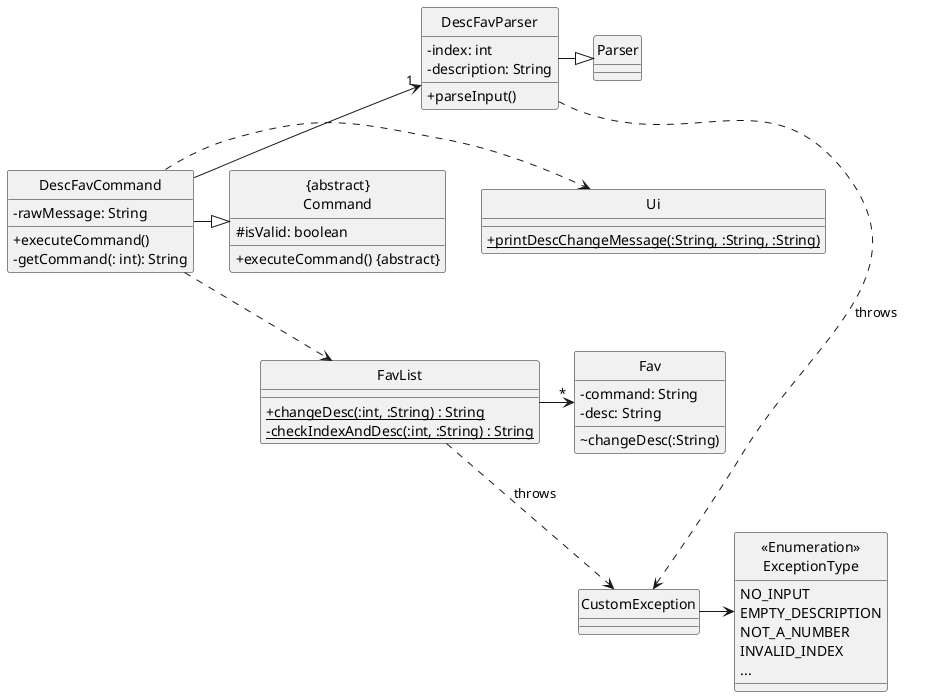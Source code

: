 @startuml

hide circle
skinparam classAttributeIconSize 0
!define ABSTRACT &#123;abstract&#125;

class FavList {
+ {static} changeDesc(:int, :String) : String
- {static} checkIndexAndDesc(:int, :String) : String
}

class Fav {
- command: String
- desc: String

~ changeDesc(:String)
}

enum "<<Enumeration>>\nExceptionType" {
NO_INPUT
EMPTY_DESCRIPTION
NOT_A_NUMBER
INVALID_INDEX
...
}

Class Ui {
+ {static} printDescChangeMessage(:String, :String, :String)
}

Class "{abstract}\nCommand" {
# isValid: boolean

+ executeCommand() ABSTRACT
}

Class DescFavCommand {
- rawMessage: String

+ executeCommand()
- getCommand(: int): String
}

Class DescFavParser {
- index: int
- description: String

+ parseInput()
}

"{abstract}\nCommand" <|- DescFavCommand
Parser <|-left DescFavParser
DescFavParser "1"<--down DescFavCommand

DescFavCommand ..> FavList
FavList ..> CustomException : throws
DescFavParser ..> CustomException : throws

FavList ->"*" Fav

CustomException -> "<<Enumeration>>\nExceptionType"

DescFavCommand .> Ui

@enduml